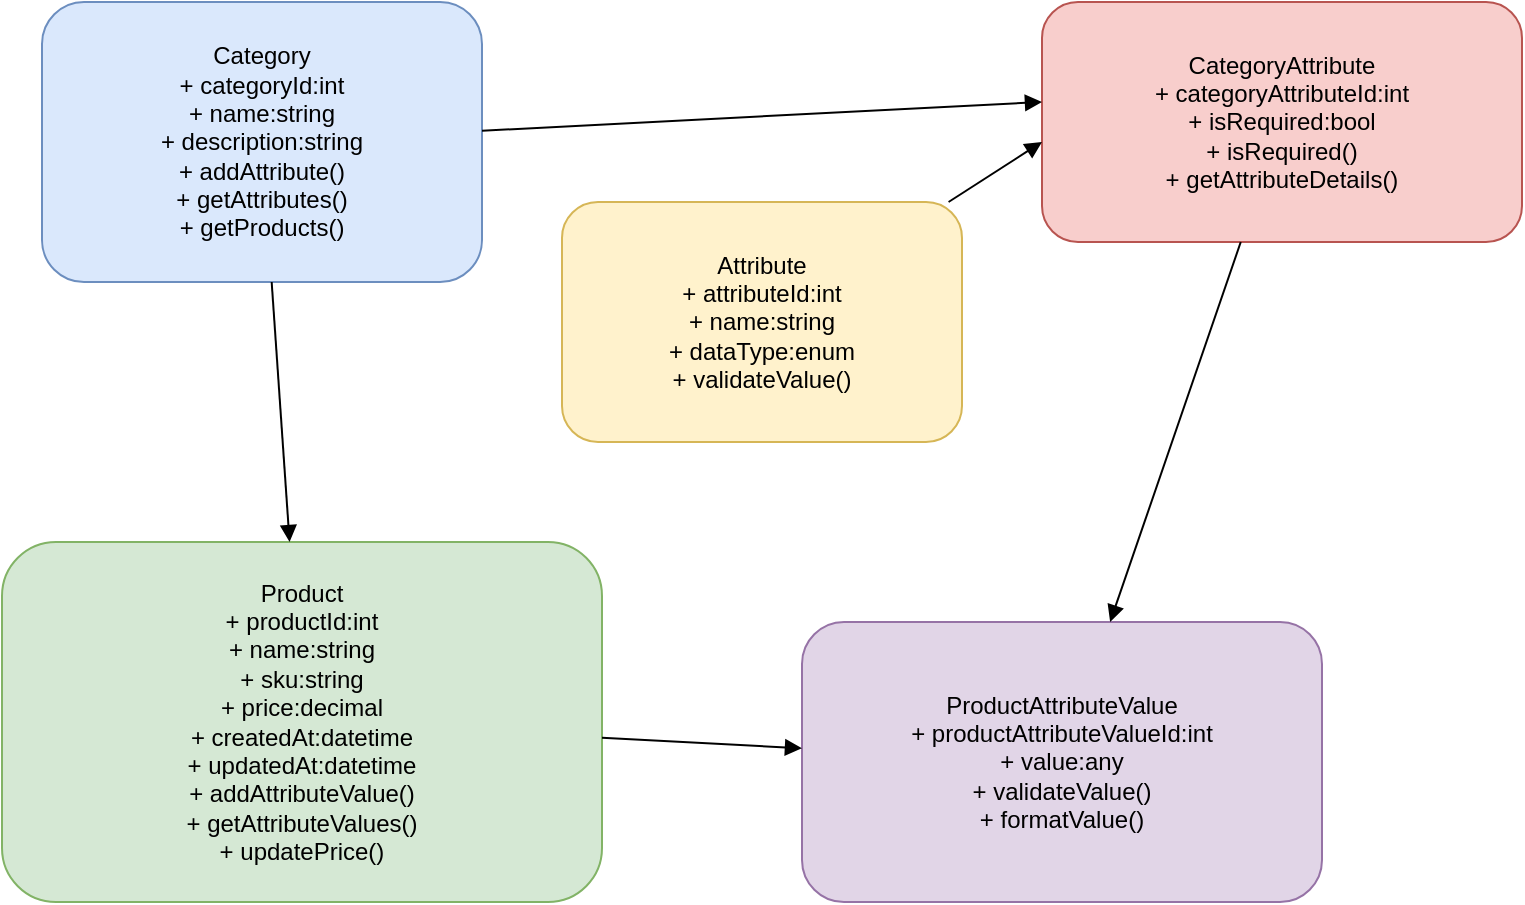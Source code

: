 <mxfile version="28.1.0">
  <diagram id="UML1" name="UML">
    <mxGraphModel dx="1042" dy="527" grid="1" gridSize="10" guides="1" tooltips="1" connect="1" arrows="1" fold="1" page="1" pageScale="1" pageWidth="827" pageHeight="1169" math="0" shadow="0">
      <root>
        <mxCell id="0" />
        <mxCell id="1" parent="0" />
        <mxCell id="cat" value="Category&#xa;+ categoryId:int&#xa;+ name:string&#xa;+ description:string&#xa;+ addAttribute()&#xa;+ getAttributes()&#xa;+ getProducts()" style="shape=rectangle;whiteSpace=wrap;rounded=1;fillColor=#dae8fc;strokeColor=#6c8ebf;" parent="1" vertex="1">
          <mxGeometry x="40" y="70" width="220" height="140" as="geometry" />
        </mxCell>
        <mxCell id="attr" value="Attribute&#xa;+ attributeId:int&#xa;+ name:string&#xa;+ dataType:enum&#xa;+ validateValue()" style="shape=rectangle;whiteSpace=wrap;rounded=1;fillColor=#fff2cc;strokeColor=#d6b656;" parent="1" vertex="1">
          <mxGeometry x="300" y="170" width="200" height="120" as="geometry" />
        </mxCell>
        <mxCell id="catattr" value="CategoryAttribute&#xa;+ categoryAttributeId:int&#xa;+ isRequired:bool&#xa;+ isRequired()&#xa;+ getAttributeDetails()" style="shape=rectangle;whiteSpace=wrap;rounded=1;fillColor=#f8cecc;strokeColor=#b85450;" parent="1" vertex="1">
          <mxGeometry x="540" y="70" width="240" height="120" as="geometry" />
        </mxCell>
        <mxCell id="prod" value="Product&#xa;+ productId:int&#xa;+ name:string&#xa;+ sku:string&#xa;+ price:decimal&#xa;+ createdAt:datetime&#xa;+ updatedAt:datetime&#xa;+ addAttributeValue()&#xa;+ getAttributeValues()&#xa;+ updatePrice()" style="shape=rectangle;whiteSpace=wrap;rounded=1;fillColor=#d5e8d4;strokeColor=#82b366;" parent="1" vertex="1">
          <mxGeometry x="20" y="340" width="300" height="180" as="geometry" />
        </mxCell>
        <mxCell id="pav" value="ProductAttributeValue&#xa;+ productAttributeValueId:int&#xa;+ value:any&#xa;+ validateValue()&#xa;+ formatValue()" style="shape=rectangle;whiteSpace=wrap;rounded=1;fillColor=#e1d5e7;strokeColor=#9673a6;" parent="1" vertex="1">
          <mxGeometry x="420" y="380" width="260" height="140" as="geometry" />
        </mxCell>
        <mxCell id="e1" style="endArrow=block;" parent="1" source="cat" target="prod" edge="1">
          <mxGeometry relative="1" as="geometry" />
        </mxCell>
        <mxCell id="e2" style="endArrow=block;" parent="1" source="cat" edge="1">
          <mxGeometry relative="1" as="geometry">
            <mxPoint x="540" y="120" as="targetPoint" />
          </mxGeometry>
        </mxCell>
        <mxCell id="e3" style="endArrow=block;entryX=0;entryY=0.583;entryDx=0;entryDy=0;entryPerimeter=0;" parent="1" source="attr" target="catattr" edge="1">
          <mxGeometry relative="1" as="geometry" />
        </mxCell>
        <mxCell id="e4" style="endArrow=block;" parent="1" source="prod" target="pav" edge="1">
          <mxGeometry relative="1" as="geometry" />
        </mxCell>
        <mxCell id="e5" style="endArrow=block;" parent="1" source="catattr" target="pav" edge="1">
          <mxGeometry relative="1" as="geometry" />
        </mxCell>
      </root>
    </mxGraphModel>
  </diagram>
</mxfile>
